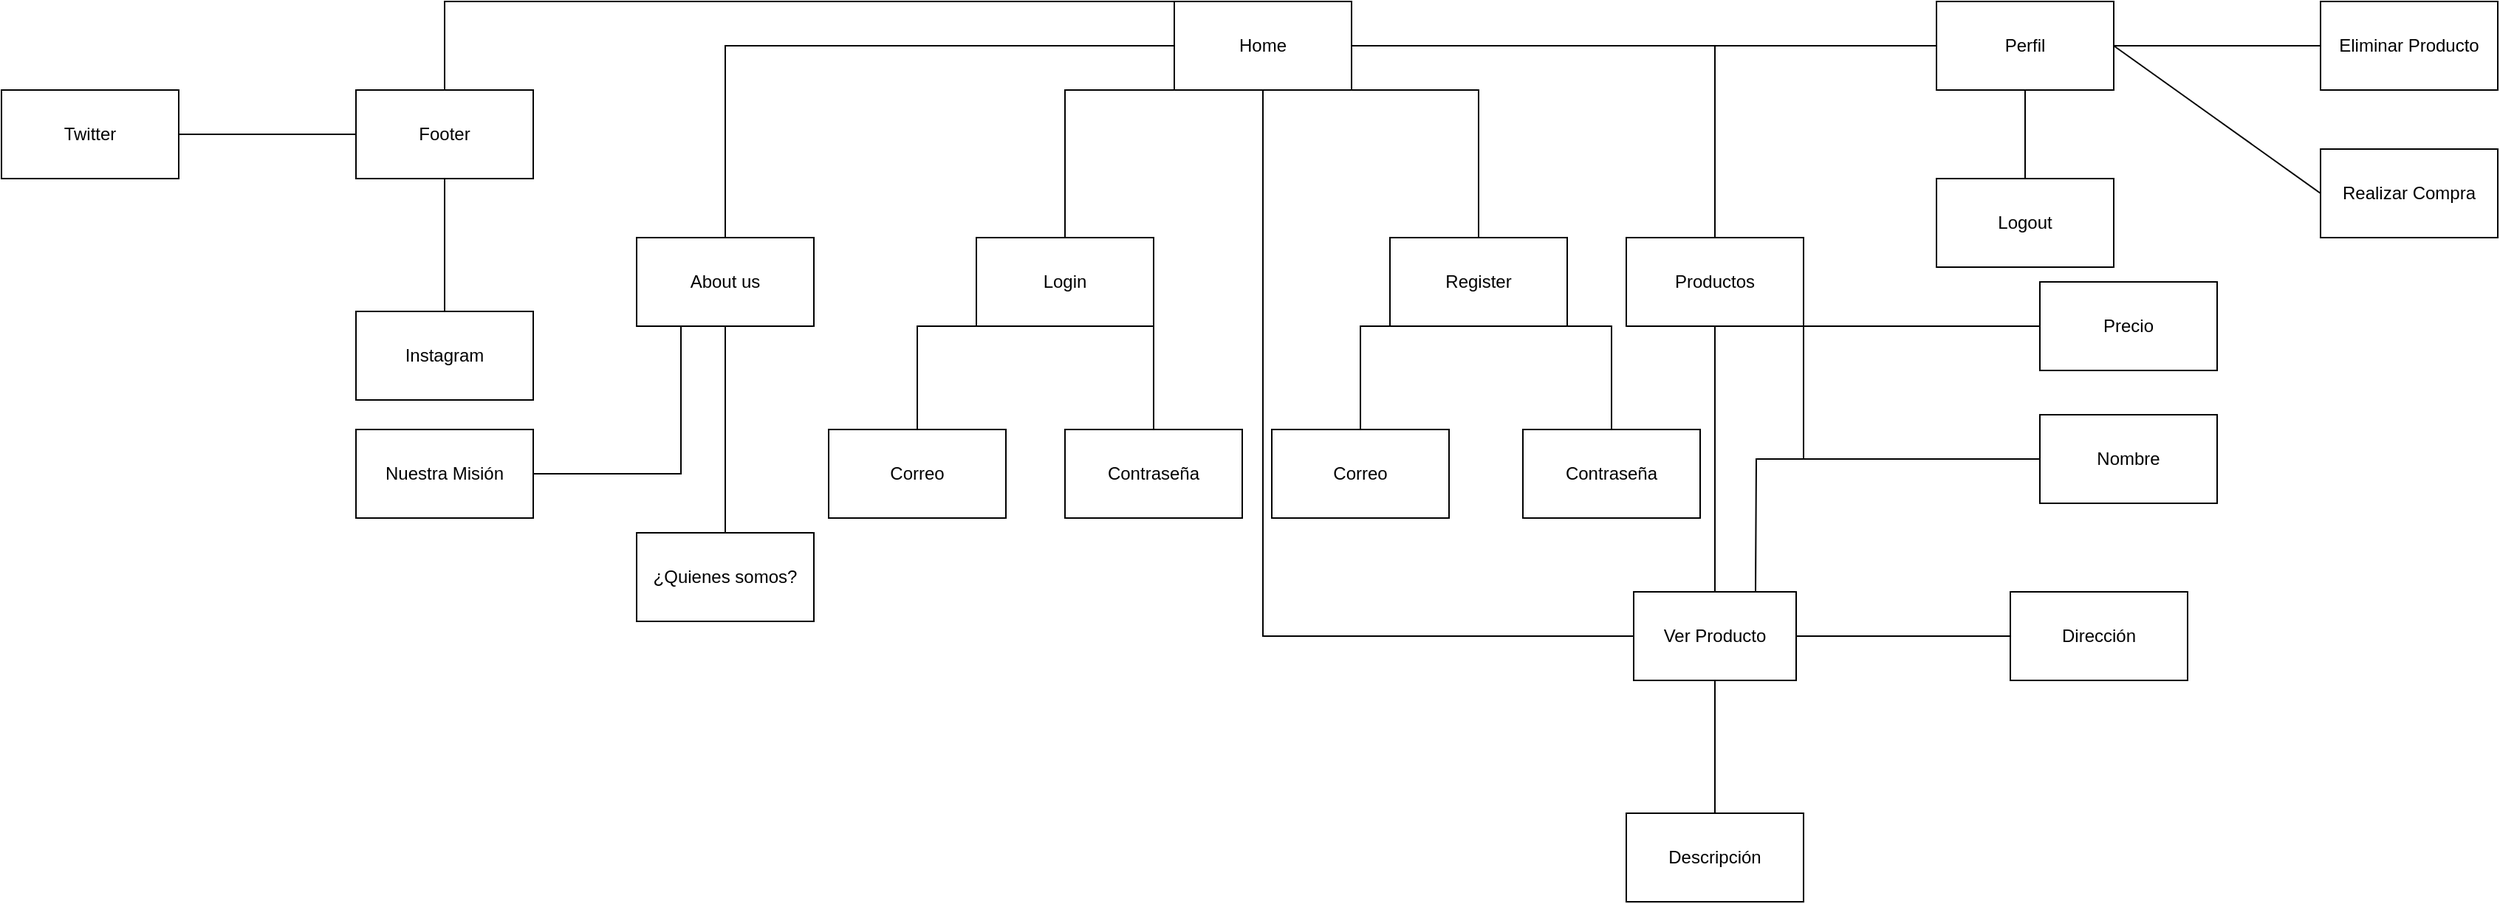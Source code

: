 <mxfile version="20.8.10" type="device"><diagram name="Página-1" id="KHTV77RiqJ9Po9EDH4zV"><mxGraphModel dx="1877" dy="621" grid="1" gridSize="10" guides="1" tooltips="1" connect="1" arrows="1" fold="1" page="1" pageScale="1" pageWidth="827" pageHeight="1169" math="0" shadow="0"><root><mxCell id="0"/><mxCell id="1" parent="0"/><mxCell id="OJ5OqXnhK-Xilkdlpp56-1" value="Home" style="rounded=0;whiteSpace=wrap;html=1;" parent="1" vertex="1"><mxGeometry x="354" y="90" width="120" height="60" as="geometry"/></mxCell><mxCell id="OJ5OqXnhK-Xilkdlpp56-2" value="About us" style="rounded=0;whiteSpace=wrap;html=1;" parent="1" vertex="1"><mxGeometry x="-10" y="250" width="120" height="60" as="geometry"/></mxCell><mxCell id="OJ5OqXnhK-Xilkdlpp56-3" value="Login" style="rounded=0;whiteSpace=wrap;html=1;" parent="1" vertex="1"><mxGeometry x="220" y="250" width="120" height="60" as="geometry"/></mxCell><mxCell id="OJ5OqXnhK-Xilkdlpp56-4" value="Productos" style="rounded=0;whiteSpace=wrap;html=1;" parent="1" vertex="1"><mxGeometry x="660" y="250" width="120" height="60" as="geometry"/></mxCell><mxCell id="OJ5OqXnhK-Xilkdlpp56-5" value="Register" style="rounded=0;whiteSpace=wrap;html=1;" parent="1" vertex="1"><mxGeometry x="500" y="250" width="120" height="60" as="geometry"/></mxCell><mxCell id="OJ5OqXnhK-Xilkdlpp56-7" value="" style="endArrow=none;html=1;rounded=0;entryX=0;entryY=1;entryDx=0;entryDy=0;exitX=0.5;exitY=0;exitDx=0;exitDy=0;" parent="1" source="OJ5OqXnhK-Xilkdlpp56-3" target="OJ5OqXnhK-Xilkdlpp56-1" edge="1"><mxGeometry width="50" height="50" relative="1" as="geometry"><mxPoint x="380" y="230" as="sourcePoint"/><mxPoint x="430" y="180" as="targetPoint"/><Array as="points"><mxPoint x="280" y="150"/></Array></mxGeometry></mxCell><mxCell id="OJ5OqXnhK-Xilkdlpp56-8" value="" style="endArrow=none;html=1;rounded=0;entryX=1;entryY=0.5;entryDx=0;entryDy=0;exitX=0.5;exitY=0;exitDx=0;exitDy=0;" parent="1" source="OJ5OqXnhK-Xilkdlpp56-4" target="OJ5OqXnhK-Xilkdlpp56-1" edge="1"><mxGeometry width="50" height="50" relative="1" as="geometry"><mxPoint x="520" y="190" as="sourcePoint"/><mxPoint x="570" y="140" as="targetPoint"/><Array as="points"><mxPoint x="720" y="120"/></Array></mxGeometry></mxCell><mxCell id="OJ5OqXnhK-Xilkdlpp56-9" value="" style="endArrow=none;html=1;rounded=0;entryX=0;entryY=0.5;entryDx=0;entryDy=0;exitX=0.5;exitY=0;exitDx=0;exitDy=0;" parent="1" source="OJ5OqXnhK-Xilkdlpp56-2" target="OJ5OqXnhK-Xilkdlpp56-1" edge="1"><mxGeometry width="50" height="50" relative="1" as="geometry"><mxPoint x="210" y="180" as="sourcePoint"/><mxPoint x="260" y="130" as="targetPoint"/><Array as="points"><mxPoint x="50" y="120"/></Array></mxGeometry></mxCell><mxCell id="OJ5OqXnhK-Xilkdlpp56-10" value="" style="endArrow=none;html=1;rounded=0;entryX=1;entryY=1;entryDx=0;entryDy=0;exitX=0.5;exitY=0;exitDx=0;exitDy=0;" parent="1" source="OJ5OqXnhK-Xilkdlpp56-5" target="OJ5OqXnhK-Xilkdlpp56-1" edge="1"><mxGeometry width="50" height="50" relative="1" as="geometry"><mxPoint x="490" y="240" as="sourcePoint"/><mxPoint x="540" y="190" as="targetPoint"/><Array as="points"><mxPoint x="560" y="150"/></Array></mxGeometry></mxCell><mxCell id="OJ5OqXnhK-Xilkdlpp56-11" value="Ver Producto" style="rounded=0;whiteSpace=wrap;html=1;" parent="1" vertex="1"><mxGeometry x="665" y="490" width="110" height="60" as="geometry"/></mxCell><mxCell id="OJ5OqXnhK-Xilkdlpp56-12" value="" style="endArrow=none;html=1;rounded=0;entryX=0.5;entryY=1;entryDx=0;entryDy=0;exitX=0.5;exitY=0;exitDx=0;exitDy=0;" parent="1" source="OJ5OqXnhK-Xilkdlpp56-11" target="OJ5OqXnhK-Xilkdlpp56-4" edge="1"><mxGeometry width="50" height="50" relative="1" as="geometry"><mxPoint x="640" y="390" as="sourcePoint"/><mxPoint x="690" y="340" as="targetPoint"/></mxGeometry></mxCell><mxCell id="OJ5OqXnhK-Xilkdlpp56-13" value="" style="endArrow=none;html=1;rounded=0;exitX=0;exitY=0;exitDx=0;exitDy=0;" parent="1" source="OJ5OqXnhK-Xilkdlpp56-1" edge="1"><mxGeometry width="50" height="50" relative="1" as="geometry"><mxPoint x="550" y="100" as="sourcePoint"/><mxPoint x="-140" y="150" as="targetPoint"/><Array as="points"><mxPoint x="-140" y="90"/></Array></mxGeometry></mxCell><mxCell id="OJ5OqXnhK-Xilkdlpp56-14" value="Footer" style="rounded=0;whiteSpace=wrap;html=1;" parent="1" vertex="1"><mxGeometry x="-200" y="150" width="120" height="60" as="geometry"/></mxCell><mxCell id="OJ5OqXnhK-Xilkdlpp56-15" value="Instagram" style="rounded=0;whiteSpace=wrap;html=1;" parent="1" vertex="1"><mxGeometry x="-200" y="300" width="120" height="60" as="geometry"/></mxCell><mxCell id="OJ5OqXnhK-Xilkdlpp56-16" value="Twitter" style="rounded=0;whiteSpace=wrap;html=1;" parent="1" vertex="1"><mxGeometry x="-440" y="150" width="120" height="60" as="geometry"/></mxCell><mxCell id="OJ5OqXnhK-Xilkdlpp56-17" value="" style="endArrow=none;html=1;rounded=0;entryX=0;entryY=0.5;entryDx=0;entryDy=0;exitX=1;exitY=0.5;exitDx=0;exitDy=0;" parent="1" source="OJ5OqXnhK-Xilkdlpp56-16" target="OJ5OqXnhK-Xilkdlpp56-14" edge="1"><mxGeometry width="50" height="50" relative="1" as="geometry"><mxPoint x="-290" y="280" as="sourcePoint"/><mxPoint x="-240" y="230" as="targetPoint"/></mxGeometry></mxCell><mxCell id="OJ5OqXnhK-Xilkdlpp56-18" value="" style="endArrow=none;html=1;rounded=0;entryX=0.5;entryY=1;entryDx=0;entryDy=0;exitX=0.5;exitY=0;exitDx=0;exitDy=0;" parent="1" source="OJ5OqXnhK-Xilkdlpp56-15" target="OJ5OqXnhK-Xilkdlpp56-14" edge="1"><mxGeometry width="50" height="50" relative="1" as="geometry"><mxPoint x="-190" y="260" as="sourcePoint"/><mxPoint x="-140" y="220" as="targetPoint"/></mxGeometry></mxCell><mxCell id="OJ5OqXnhK-Xilkdlpp56-19" value="" style="endArrow=none;html=1;rounded=0;entryX=0.5;entryY=1;entryDx=0;entryDy=0;exitX=0;exitY=0.5;exitDx=0;exitDy=0;" parent="1" source="OJ5OqXnhK-Xilkdlpp56-11" target="OJ5OqXnhK-Xilkdlpp56-1" edge="1"><mxGeometry width="50" height="50" relative="1" as="geometry"><mxPoint x="380" y="300" as="sourcePoint"/><mxPoint x="430" y="250" as="targetPoint"/><Array as="points"><mxPoint x="414" y="520"/></Array></mxGeometry></mxCell><mxCell id="OJ5OqXnhK-Xilkdlpp56-20" value="Correo" style="rounded=0;whiteSpace=wrap;html=1;" parent="1" vertex="1"><mxGeometry x="120" y="380" width="120" height="60" as="geometry"/></mxCell><mxCell id="OJ5OqXnhK-Xilkdlpp56-21" value="Contraseña" style="rounded=0;whiteSpace=wrap;html=1;" parent="1" vertex="1"><mxGeometry x="280" y="380" width="120" height="60" as="geometry"/></mxCell><mxCell id="OJ5OqXnhK-Xilkdlpp56-22" value="" style="endArrow=none;html=1;rounded=0;exitX=0.5;exitY=0;exitDx=0;exitDy=0;entryX=1;entryY=1;entryDx=0;entryDy=0;" parent="1" source="OJ5OqXnhK-Xilkdlpp56-21" target="OJ5OqXnhK-Xilkdlpp56-3" edge="1"><mxGeometry width="50" height="50" relative="1" as="geometry"><mxPoint x="220" y="390" as="sourcePoint"/><mxPoint x="350" y="340" as="targetPoint"/></mxGeometry></mxCell><mxCell id="OJ5OqXnhK-Xilkdlpp56-24" value="" style="endArrow=none;html=1;rounded=0;entryX=0;entryY=1;entryDx=0;entryDy=0;exitX=0.5;exitY=0;exitDx=0;exitDy=0;" parent="1" source="OJ5OqXnhK-Xilkdlpp56-20" target="OJ5OqXnhK-Xilkdlpp56-3" edge="1"><mxGeometry width="50" height="50" relative="1" as="geometry"><mxPoint x="170" y="380" as="sourcePoint"/><mxPoint x="220" y="330" as="targetPoint"/><Array as="points"><mxPoint x="180" y="310"/></Array></mxGeometry></mxCell><mxCell id="OJ5OqXnhK-Xilkdlpp56-25" value="Correo" style="rounded=0;whiteSpace=wrap;html=1;" parent="1" vertex="1"><mxGeometry x="420" y="380" width="120" height="60" as="geometry"/></mxCell><mxCell id="OJ5OqXnhK-Xilkdlpp56-26" value="Contraseña" style="rounded=0;whiteSpace=wrap;html=1;" parent="1" vertex="1"><mxGeometry x="590" y="380" width="120" height="60" as="geometry"/></mxCell><mxCell id="OJ5OqXnhK-Xilkdlpp56-27" value="" style="endArrow=none;html=1;rounded=0;entryX=1;entryY=1;entryDx=0;entryDy=0;exitX=0.5;exitY=0;exitDx=0;exitDy=0;" parent="1" source="OJ5OqXnhK-Xilkdlpp56-26" target="OJ5OqXnhK-Xilkdlpp56-5" edge="1"><mxGeometry width="50" height="50" relative="1" as="geometry"><mxPoint x="560" y="370" as="sourcePoint"/><mxPoint x="610" y="320" as="targetPoint"/><Array as="points"><mxPoint x="650" y="310"/></Array></mxGeometry></mxCell><mxCell id="OJ5OqXnhK-Xilkdlpp56-28" value="" style="endArrow=none;html=1;rounded=0;entryX=0;entryY=1;entryDx=0;entryDy=0;exitX=0.5;exitY=0;exitDx=0;exitDy=0;" parent="1" source="OJ5OqXnhK-Xilkdlpp56-25" target="OJ5OqXnhK-Xilkdlpp56-5" edge="1"><mxGeometry width="50" height="50" relative="1" as="geometry"><mxPoint x="470" y="390" as="sourcePoint"/><mxPoint x="520" y="340" as="targetPoint"/><Array as="points"><mxPoint x="480" y="310"/></Array></mxGeometry></mxCell><mxCell id="OJ5OqXnhK-Xilkdlpp56-29" value="Nuestra Misión" style="rounded=0;whiteSpace=wrap;html=1;" parent="1" vertex="1"><mxGeometry x="-200" y="380" width="120" height="60" as="geometry"/></mxCell><mxCell id="OJ5OqXnhK-Xilkdlpp56-30" value="¿Quienes somos?" style="rounded=0;whiteSpace=wrap;html=1;" parent="1" vertex="1"><mxGeometry x="-10" y="450" width="120" height="60" as="geometry"/></mxCell><mxCell id="OJ5OqXnhK-Xilkdlpp56-32" value="" style="endArrow=none;html=1;rounded=0;entryX=0.5;entryY=1;entryDx=0;entryDy=0;exitX=0.5;exitY=0;exitDx=0;exitDy=0;" parent="1" source="OJ5OqXnhK-Xilkdlpp56-30" target="OJ5OqXnhK-Xilkdlpp56-2" edge="1"><mxGeometry width="50" height="50" relative="1" as="geometry"><mxPoint y="410" as="sourcePoint"/><mxPoint x="50" y="360" as="targetPoint"/></mxGeometry></mxCell><mxCell id="OJ5OqXnhK-Xilkdlpp56-33" value="" style="endArrow=none;html=1;rounded=0;exitX=1;exitY=0.5;exitDx=0;exitDy=0;entryX=0.25;entryY=1;entryDx=0;entryDy=0;" parent="1" source="OJ5OqXnhK-Xilkdlpp56-29" target="OJ5OqXnhK-Xilkdlpp56-2" edge="1"><mxGeometry width="50" height="50" relative="1" as="geometry"><mxPoint x="-40" y="410" as="sourcePoint"/><mxPoint x="10" y="340" as="targetPoint"/><Array as="points"><mxPoint x="20" y="410"/></Array></mxGeometry></mxCell><mxCell id="OJ5OqXnhK-Xilkdlpp56-34" value="Precio" style="rounded=0;whiteSpace=wrap;html=1;" parent="1" vertex="1"><mxGeometry x="940" y="280" width="120" height="60" as="geometry"/></mxCell><mxCell id="OJ5OqXnhK-Xilkdlpp56-35" value="Nombre" style="rounded=0;whiteSpace=wrap;html=1;" parent="1" vertex="1"><mxGeometry x="940" y="370" width="120" height="60" as="geometry"/></mxCell><mxCell id="OJ5OqXnhK-Xilkdlpp56-36" value="Dirección" style="rounded=0;whiteSpace=wrap;html=1;" parent="1" vertex="1"><mxGeometry x="920" y="490" width="120" height="60" as="geometry"/></mxCell><mxCell id="OJ5OqXnhK-Xilkdlpp56-37" value="" style="endArrow=none;html=1;rounded=0;entryX=1;entryY=1;entryDx=0;entryDy=0;exitX=0;exitY=0.5;exitDx=0;exitDy=0;" parent="1" source="OJ5OqXnhK-Xilkdlpp56-34" target="OJ5OqXnhK-Xilkdlpp56-4" edge="1"><mxGeometry width="50" height="50" relative="1" as="geometry"><mxPoint x="820" y="390" as="sourcePoint"/><mxPoint x="870" y="340" as="targetPoint"/></mxGeometry></mxCell><mxCell id="OJ5OqXnhK-Xilkdlpp56-38" value="" style="endArrow=none;html=1;rounded=0;entryX=0;entryY=0.5;entryDx=0;entryDy=0;exitX=1;exitY=1;exitDx=0;exitDy=0;" parent="1" source="OJ5OqXnhK-Xilkdlpp56-4" target="OJ5OqXnhK-Xilkdlpp56-35" edge="1"><mxGeometry width="50" height="50" relative="1" as="geometry"><mxPoint x="840" y="420" as="sourcePoint"/><mxPoint x="890" y="370" as="targetPoint"/><Array as="points"><mxPoint x="780" y="400"/></Array></mxGeometry></mxCell><mxCell id="OJ5OqXnhK-Xilkdlpp56-40" value="" style="endArrow=none;html=1;rounded=0;exitX=0.75;exitY=0;exitDx=0;exitDy=0;" parent="1" source="OJ5OqXnhK-Xilkdlpp56-11" edge="1"><mxGeometry width="50" height="50" relative="1" as="geometry"><mxPoint x="810" y="590" as="sourcePoint"/><mxPoint x="780" y="400" as="targetPoint"/><Array as="points"><mxPoint x="748" y="400"/></Array></mxGeometry></mxCell><mxCell id="OJ5OqXnhK-Xilkdlpp56-41" value="Descripción" style="rounded=0;whiteSpace=wrap;html=1;" parent="1" vertex="1"><mxGeometry x="660" y="640" width="120" height="60" as="geometry"/></mxCell><mxCell id="OJ5OqXnhK-Xilkdlpp56-42" value="" style="endArrow=none;html=1;rounded=0;entryX=0.5;entryY=1;entryDx=0;entryDy=0;exitX=0.5;exitY=0;exitDx=0;exitDy=0;" parent="1" source="OJ5OqXnhK-Xilkdlpp56-41" target="OJ5OqXnhK-Xilkdlpp56-11" edge="1"><mxGeometry width="50" height="50" relative="1" as="geometry"><mxPoint x="620" y="630" as="sourcePoint"/><mxPoint x="670" y="580" as="targetPoint"/></mxGeometry></mxCell><mxCell id="7gY00tD-_J5SilumfS0j-1" value="" style="endArrow=none;html=1;rounded=0;entryX=0;entryY=0.5;entryDx=0;entryDy=0;exitX=1;exitY=0.5;exitDx=0;exitDy=0;" edge="1" parent="1" source="OJ5OqXnhK-Xilkdlpp56-11" target="OJ5OqXnhK-Xilkdlpp56-36"><mxGeometry width="50" height="50" relative="1" as="geometry"><mxPoint x="800" y="560" as="sourcePoint"/><mxPoint x="850" y="510" as="targetPoint"/></mxGeometry></mxCell><mxCell id="7gY00tD-_J5SilumfS0j-2" value="Perfil" style="rounded=0;whiteSpace=wrap;html=1;" vertex="1" parent="1"><mxGeometry x="870" y="90" width="120" height="60" as="geometry"/></mxCell><mxCell id="7gY00tD-_J5SilumfS0j-3" value="" style="endArrow=none;html=1;rounded=0;entryX=0;entryY=0.5;entryDx=0;entryDy=0;" edge="1" parent="1" target="7gY00tD-_J5SilumfS0j-2"><mxGeometry width="50" height="50" relative="1" as="geometry"><mxPoint x="720" y="120" as="sourcePoint"/><mxPoint x="840" y="100" as="targetPoint"/></mxGeometry></mxCell><mxCell id="7gY00tD-_J5SilumfS0j-4" value="Logout" style="rounded=0;whiteSpace=wrap;html=1;" vertex="1" parent="1"><mxGeometry x="870" y="210" width="120" height="60" as="geometry"/></mxCell><mxCell id="7gY00tD-_J5SilumfS0j-5" value="" style="endArrow=none;html=1;rounded=0;entryX=0.5;entryY=1;entryDx=0;entryDy=0;exitX=0.5;exitY=0;exitDx=0;exitDy=0;" edge="1" parent="1" source="7gY00tD-_J5SilumfS0j-4" target="7gY00tD-_J5SilumfS0j-2"><mxGeometry width="50" height="50" relative="1" as="geometry"><mxPoint x="820" y="220" as="sourcePoint"/><mxPoint x="870" y="170" as="targetPoint"/></mxGeometry></mxCell><mxCell id="7gY00tD-_J5SilumfS0j-6" value="Eliminar Producto" style="rounded=0;whiteSpace=wrap;html=1;" vertex="1" parent="1"><mxGeometry x="1130" y="90" width="120" height="60" as="geometry"/></mxCell><mxCell id="7gY00tD-_J5SilumfS0j-7" value="Realizar Compra" style="rounded=0;whiteSpace=wrap;html=1;" vertex="1" parent="1"><mxGeometry x="1130" y="190" width="120" height="60" as="geometry"/></mxCell><mxCell id="7gY00tD-_J5SilumfS0j-8" value="" style="endArrow=none;html=1;rounded=0;entryX=1;entryY=0.5;entryDx=0;entryDy=0;exitX=0;exitY=0.5;exitDx=0;exitDy=0;" edge="1" parent="1" source="7gY00tD-_J5SilumfS0j-6" target="7gY00tD-_J5SilumfS0j-2"><mxGeometry width="50" height="50" relative="1" as="geometry"><mxPoint x="1030" y="200" as="sourcePoint"/><mxPoint x="1080" y="150" as="targetPoint"/></mxGeometry></mxCell><mxCell id="7gY00tD-_J5SilumfS0j-9" value="" style="endArrow=none;html=1;rounded=0;exitX=1;exitY=0.5;exitDx=0;exitDy=0;entryX=0;entryY=0.5;entryDx=0;entryDy=0;" edge="1" parent="1" source="7gY00tD-_J5SilumfS0j-2" target="7gY00tD-_J5SilumfS0j-7"><mxGeometry width="50" height="50" relative="1" as="geometry"><mxPoint x="1060" y="210" as="sourcePoint"/><mxPoint x="1110" y="160" as="targetPoint"/><Array as="points"><mxPoint x="1060" y="170"/></Array></mxGeometry></mxCell></root></mxGraphModel></diagram></mxfile>